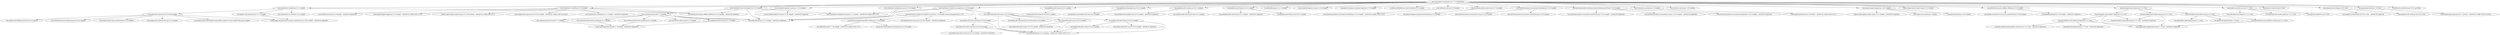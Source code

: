 digraph cryptomator__cryptomator {
	"org.cryptomator:cryptomator:jar:1.17.0-SNAPSHOT" -> "org.cryptomator:cryptolib:jar:2.2.1:compile" ; 
	"org.cryptomator:cryptomator:jar:1.17.0-SNAPSHOT" -> "org.cryptomator:cryptofs:jar:2.9.0:compile" ; 
	"org.cryptomator:cryptomator:jar:1.17.0-SNAPSHOT" -> "org.cryptomator:fuse-nio-adapter:jar:5.0.5:compile" ; 
	"org.cryptomator:cryptomator:jar:1.17.0-SNAPSHOT" -> "org.cryptomator:webdav-nio-adapter:jar:2.0.10:compile" ; 
	"org.cryptomator:cryptomator:jar:1.17.0-SNAPSHOT" -> "org.cryptomator:integrations-api:jar:1.6.0:compile" ; 
	"org.cryptomator:cryptomator:jar:1.17.0-SNAPSHOT" -> "org.openjfx:javafx-base:jar:24.0.1:compile" ; 
	"org.cryptomator:cryptomator:jar:1.17.0-SNAPSHOT" -> "org.openjfx:javafx-graphics:jar:24.0.1:compile" ; 
	"org.cryptomator:cryptomator:jar:1.17.0-SNAPSHOT" -> "org.openjfx:javafx-controls:jar:24.0.1:compile" ; 
	"org.cryptomator:cryptomator:jar:1.17.0-SNAPSHOT" -> "org.openjfx:javafx-fxml:jar:24.0.1:compile" ; 
	"org.cryptomator:cryptomator:jar:1.17.0-SNAPSHOT" -> "org.slf4j:slf4j-api:jar:2.0.17:compile" ; 
	"org.cryptomator:cryptomator:jar:1.17.0-SNAPSHOT" -> "ch.qos.logback:logback-core:jar:1.5.18:compile" ; 
	"org.cryptomator:cryptomator:jar:1.17.0-SNAPSHOT" -> "ch.qos.logback:logback-classic:jar:1.5.18:compile" ; 
	"org.cryptomator:cryptomator:jar:1.17.0-SNAPSHOT" -> "org.apache.commons:commons-lang3:jar:3.17.0:compile" ; 
	"org.cryptomator:cryptomator:jar:1.17.0-SNAPSHOT" -> "io.github.coffeelibs:tiny-oauth2-client:jar:0.8.1:compile" ; 
	"org.cryptomator:cryptomator:jar:1.17.0-SNAPSHOT" -> "com.auth0:java-jwt:jar:4.5.0:compile" ; 
	"org.cryptomator:cryptomator:jar:1.17.0-SNAPSHOT" -> "com.nimbusds:nimbus-jose-jwt:jar:9.37.3:compile" ; 
	"org.cryptomator:cryptomator:jar:1.17.0-SNAPSHOT" -> "com.fasterxml.jackson.core:jackson-databind:jar:2.18.3:compile" ; 
	"org.cryptomator:cryptomator:jar:1.17.0-SNAPSHOT" -> "com.fasterxml.jackson.datatype:jackson-datatype-jsr310:jar:2.18.3:compile" ; 
	"org.cryptomator:cryptomator:jar:1.17.0-SNAPSHOT" -> "com.tobiasdiez:easybind:jar:2.2:compile" ; 
	"org.cryptomator:cryptomator:jar:1.17.0-SNAPSHOT" -> "com.nulab-inc:zxcvbn:jar:1.9.0:compile" ; 
	"org.cryptomator:cryptomator:jar:1.17.0-SNAPSHOT" -> "com.google.dagger:dagger:jar:2.56.1:compile" ; 
	"org.cryptomator:cryptomator:jar:1.17.0-SNAPSHOT" -> "jakarta.inject:jakarta.inject-api:jar:2.0.1:compile" ; 
	"org.cryptomator:cryptomator:jar:1.17.0-SNAPSHOT" -> "com.github.ben-manes.caffeine:caffeine:jar:3.2.0:compile" ; 
	"org.cryptomator:cryptomator:jar:1.17.0-SNAPSHOT" -> "org.junit.jupiter:junit-jupiter:jar:5.12.2:test" ; 
	"org.cryptomator:cryptomator:jar:1.17.0-SNAPSHOT" -> "org.mockito:mockito-core:jar:5.17.0:test" ; 
	"org.cryptomator:cryptomator:jar:1.17.0-SNAPSHOT" -> "org.hamcrest:hamcrest:jar:3.0:test" ; 
	"org.cryptomator:cryptomator:jar:1.17.0-SNAPSHOT" -> "org.openjfx:javafx-swing:jar:24.0.1:test" ; 
	"org.cryptomator:cryptomator:jar:1.17.0-SNAPSHOT" -> "com.google.jimfs:jimfs:jar:1.3.0:test" ; 
	"org.cryptomator:cryptomator:jar:1.17.0-SNAPSHOT" -> "org.jetbrains:annotations:jar:26.0.2:provided" ; 
	"org.cryptomator:cryptolib:jar:2.2.1:compile" -> "org.cryptomator:siv-mode:jar:1.6.1:compile" ; 
	"org.cryptomator:cryptolib:jar:2.2.1:compile" -> "com.google.code.gson:gson:jar:2.12.1:compile" ; 
	"org.cryptomator:cryptolib:jar:2.2.1:compile" -> "com.google.guava:guava:jar:33.4.0-jre:compile" ; 
	"org.cryptomator:cryptolib:jar:2.2.1:compile" -> "(org.slf4j:slf4j-api:jar:2.0.17:compile - omitted for duplicate)" ; 
	"com.google.code.gson:gson:jar:2.12.1:compile" -> "(com.google.errorprone:error_prone_annotations:jar:2.36.0:compile - omitted for duplicate)" ; 
	"com.google.guava:guava:jar:33.4.0-jre:compile" -> "com.google.guava:failureaccess:jar:1.0.2:compile" ; 
	"com.google.guava:guava:jar:33.4.0-jre:compile" -> "com.google.guava:listenablefuture:jar:9999.0-empty-to-avoid-conflict-with-guava:compile" ; 
	"com.google.guava:guava:jar:33.4.0-jre:compile" -> "com.google.code.findbugs:jsr305:jar:3.0.2:compile" ; 
	"com.google.guava:guava:jar:33.4.0-jre:compile" -> "org.checkerframework:checker-qual:jar:3.43.0:compile" ; 
	"com.google.guava:guava:jar:33.4.0-jre:compile" -> "(com.google.errorprone:error_prone_annotations:jar:2.36.0:compile - omitted for duplicate)" ; 
	"com.google.guava:guava:jar:33.4.0-jre:compile" -> "com.google.j2objc:j2objc-annotations:jar:3.0.0:compile" ; 
	"org.cryptomator:cryptofs:jar:2.9.0:compile" -> "(org.cryptomator:cryptolib:jar:2.2.1:compile - omitted for duplicate)" ; 
	"org.cryptomator:cryptofs:jar:2.9.0:compile" -> "(com.auth0:java-jwt:jar:4.5.0:compile - omitted for duplicate)" ; 
	"org.cryptomator:cryptofs:jar:2.9.0:compile" -> "(com.google.dagger:dagger:jar:2.55:compile - omitted for conflict with 2.56.1)" ; 
	"org.cryptomator:cryptofs:jar:2.9.0:compile" -> "(jakarta.inject:jakarta.inject-api:jar:2.0.1.MR:compile - omitted for conflict with 2.0.1)" ; 
	"org.cryptomator:cryptofs:jar:2.9.0:compile" -> "(com.google.guava:guava:jar:33.4.8-jre:compile - omitted for conflict with 33.4.0-jre)" ; 
	"org.cryptomator:cryptofs:jar:2.9.0:compile" -> "(com.github.ben-manes.caffeine:caffeine:jar:3.2.0:compile - omitted for duplicate)" ; 
	"org.cryptomator:cryptofs:jar:2.9.0:compile" -> "(org.slf4j:slf4j-api:jar:2.0.17:compile - omitted for duplicate)" ; 
	"org.cryptomator:fuse-nio-adapter:jar:5.0.5:compile" -> "org.cryptomator:jfuse:jar:0.7.3:compile" ; 
	"org.cryptomator:fuse-nio-adapter:jar:5.0.5:compile" -> "(org.cryptomator:integrations-api:jar:1.5.1:compile - omitted for conflict with 1.6.0)" ; 
	"org.cryptomator:fuse-nio-adapter:jar:5.0.5:compile" -> "(com.github.ben-manes.caffeine:caffeine:jar:3.2.0:compile - omitted for duplicate)" ; 
	"org.cryptomator:fuse-nio-adapter:jar:5.0.5:compile" -> "(org.slf4j:slf4j-api:jar:2.0.17:compile - omitted for duplicate)" ; 
	"org.cryptomator:jfuse:jar:0.7.3:compile" -> "org.cryptomator:jfuse-api:jar:0.7.3:compile" ; 
	"org.cryptomator:jfuse:jar:0.7.3:compile" -> "org.cryptomator:jfuse-linux-aarch64:jar:0.7.3:compile" ; 
	"org.cryptomator:jfuse:jar:0.7.3:compile" -> "org.cryptomator:jfuse-linux-amd64:jar:0.7.3:compile" ; 
	"org.cryptomator:jfuse:jar:0.7.3:compile" -> "org.cryptomator:jfuse-mac:jar:0.7.3:compile" ; 
	"org.cryptomator:jfuse:jar:0.7.3:compile" -> "org.cryptomator:jfuse-win:jar:0.7.3:compile" ; 
	"org.cryptomator:jfuse-linux-aarch64:jar:0.7.3:compile" -> "(org.cryptomator:jfuse-api:jar:0.7.3:compile - omitted for duplicate)" ; 
	"org.cryptomator:jfuse-linux-amd64:jar:0.7.3:compile" -> "(org.cryptomator:jfuse-api:jar:0.7.3:compile - omitted for duplicate)" ; 
	"org.cryptomator:jfuse-mac:jar:0.7.3:compile" -> "(org.cryptomator:jfuse-api:jar:0.7.3:compile - omitted for duplicate)" ; 
	"org.cryptomator:jfuse-win:jar:0.7.3:compile" -> "(org.cryptomator:jfuse-api:jar:0.7.3:compile - omitted for duplicate)" ; 
	"org.cryptomator:webdav-nio-adapter:jar:2.0.10:compile" -> "org.cryptomator:webdav-nio-adapter-servlet:jar:1.2.9:compile (version managed from 1.2.8)" ; 
	"org.cryptomator:webdav-nio-adapter:jar:2.0.10:compile" -> "(org.cryptomator:integrations-api:jar:1.5.1:compile - omitted for conflict with 1.6.0)" ; 
	"org.cryptomator:webdav-nio-adapter:jar:2.0.10:compile" -> "org.eclipse.jetty:jetty-server:jar:10.0.25:compile" ; 
	"org.cryptomator:webdav-nio-adapter:jar:2.0.10:compile" -> "org.eclipse.jetty:jetty-servlet:jar:10.0.25:compile" ; 
	"org.cryptomator:webdav-nio-adapter:jar:2.0.10:compile" -> "(org.slf4j:slf4j-api:jar:2.0.17:compile - omitted for duplicate)" ; 
	"org.cryptomator:webdav-nio-adapter-servlet:jar:1.2.9:compile (version managed from 1.2.8)" -> "org.apache.jackrabbit:jackrabbit-webdav:jar:2.22.0:compile" ; 
	"org.cryptomator:webdav-nio-adapter-servlet:jar:1.2.9:compile (version managed from 1.2.8)" -> "(com.google.guava:guava:jar:33.4.0-jre:compile - omitted for duplicate)" ; 
	"org.cryptomator:webdav-nio-adapter-servlet:jar:1.2.9:compile (version managed from 1.2.8)" -> "(org.slf4j:slf4j-api:jar:2.0.17:compile - omitted for duplicate)" ; 
	"org.apache.jackrabbit:jackrabbit-webdav:jar:2.22.0:compile" -> "(org.slf4j:slf4j-api:jar:1.7.36:compile - omitted for conflict with 2.0.17)" ; 
	"org.apache.jackrabbit:jackrabbit-webdav:jar:2.22.0:compile" -> "org.apache.httpcomponents:httpcore:jar:4.4.16:compile" ; 
	"org.eclipse.jetty:jetty-server:jar:10.0.25:compile" -> "org.eclipse.jetty:jetty-http:jar:10.0.25:compile" ; 
	"org.eclipse.jetty:jetty-server:jar:10.0.25:compile" -> "org.eclipse.jetty:jetty-io:jar:10.0.25:compile" ; 
	"org.eclipse.jetty:jetty-server:jar:10.0.25:compile" -> "org.eclipse.jetty.toolchain:jetty-servlet-api:jar:4.0.6:compile" ; 
	"org.eclipse.jetty:jetty-server:jar:10.0.25:compile" -> "(org.slf4j:slf4j-api:jar:2.0.13:compile - omitted for conflict with 2.0.17)" ; 
	"org.eclipse.jetty:jetty-http:jar:10.0.25:compile" -> "(org.eclipse.jetty:jetty-io:jar:10.0.25:compile - omitted for duplicate)" ; 
	"org.eclipse.jetty:jetty-http:jar:10.0.25:compile" -> "org.eclipse.jetty:jetty-util:jar:10.0.25:compile" ; 
	"org.eclipse.jetty:jetty-http:jar:10.0.25:compile" -> "(org.slf4j:slf4j-api:jar:2.0.13:compile - omitted for conflict with 2.0.17)" ; 
	"org.eclipse.jetty:jetty-util:jar:10.0.25:compile" -> "(org.slf4j:slf4j-api:jar:2.0.13:compile - omitted for conflict with 2.0.17)" ; 
	"org.eclipse.jetty:jetty-io:jar:10.0.25:compile" -> "(org.eclipse.jetty:jetty-util:jar:10.0.25:compile - omitted for duplicate)" ; 
	"org.eclipse.jetty:jetty-io:jar:10.0.25:compile" -> "(org.slf4j:slf4j-api:jar:2.0.13:compile - omitted for conflict with 2.0.17)" ; 
	"org.eclipse.jetty:jetty-servlet:jar:10.0.25:compile" -> "org.eclipse.jetty:jetty-security:jar:10.0.25:compile" ; 
	"org.eclipse.jetty:jetty-servlet:jar:10.0.25:compile" -> "(org.slf4j:slf4j-api:jar:2.0.13:compile - omitted for conflict with 2.0.17)" ; 
	"org.eclipse.jetty:jetty-security:jar:10.0.25:compile" -> "(org.eclipse.jetty:jetty-server:jar:10.0.25:compile - omitted for duplicate)" ; 
	"org.eclipse.jetty:jetty-security:jar:10.0.25:compile" -> "(org.slf4j:slf4j-api:jar:2.0.13:compile - omitted for conflict with 2.0.17)" ; 
	"org.cryptomator:integrations-api:jar:1.6.0:compile" -> "(org.slf4j:slf4j-api:jar:2.0.17:compile - omitted for duplicate)" ; 
	"org.openjfx:javafx-base:jar:24.0.1:compile" -> "org.openjfx:javafx-base:jar:win:24.0.1:compile" ; 
	"org.openjfx:javafx-graphics:jar:24.0.1:compile" -> "org.openjfx:javafx-graphics:jar:win:24.0.1:compile" ; 
	"org.openjfx:javafx-controls:jar:24.0.1:compile" -> "org.openjfx:javafx-controls:jar:win:24.0.1:compile" ; 
	"org.openjfx:javafx-controls:jar:24.0.1:compile" -> "(org.openjfx:javafx-graphics:jar:24.0.1:compile - omitted for duplicate)" ; 
	"org.openjfx:javafx-fxml:jar:24.0.1:compile" -> "org.openjfx:javafx-fxml:jar:win:24.0.1:compile" ; 
	"org.openjfx:javafx-fxml:jar:24.0.1:compile" -> "(org.openjfx:javafx-controls:jar:24.0.1:compile - omitted for duplicate)" ; 
	"ch.qos.logback:logback-classic:jar:1.5.18:compile" -> "(ch.qos.logback:logback-core:jar:1.5.18:compile - omitted for duplicate)" ; 
	"ch.qos.logback:logback-classic:jar:1.5.18:compile" -> "(org.slf4j:slf4j-api:jar:2.0.17:compile - omitted for duplicate)" ; 
	"com.auth0:java-jwt:jar:4.5.0:compile" -> "(com.fasterxml.jackson.core:jackson-databind:jar:2.15.4:compile - omitted for conflict with 2.18.3)" ; 
	"com.nimbusds:nimbus-jose-jwt:jar:9.37.3:compile" -> "com.github.stephenc.jcip:jcip-annotations:jar:1.0-1:compile" ; 
	"com.fasterxml.jackson.core:jackson-databind:jar:2.18.3:compile" -> "com.fasterxml.jackson.core:jackson-annotations:jar:2.18.3:compile" ; 
	"com.fasterxml.jackson.core:jackson-databind:jar:2.18.3:compile" -> "com.fasterxml.jackson.core:jackson-core:jar:2.18.3:compile" ; 
	"com.fasterxml.jackson.datatype:jackson-datatype-jsr310:jar:2.18.3:compile" -> "(com.fasterxml.jackson.core:jackson-annotations:jar:2.18.3:compile - omitted for duplicate)" ; 
	"com.fasterxml.jackson.datatype:jackson-datatype-jsr310:jar:2.18.3:compile" -> "(com.fasterxml.jackson.core:jackson-core:jar:2.18.3:compile - omitted for duplicate)" ; 
	"com.fasterxml.jackson.datatype:jackson-datatype-jsr310:jar:2.18.3:compile" -> "(com.fasterxml.jackson.core:jackson-databind:jar:2.18.3:compile - omitted for duplicate)" ; 
	"com.tobiasdiez:easybind:jar:2.2:compile" -> "(org.openjfx:javafx-base:jar:14:runtime - omitted for conflict with 24.0.1)" ; 
	"com.google.dagger:dagger:jar:2.56.1:compile" -> "(jakarta.inject:jakarta.inject-api:jar:2.0.1:compile - omitted for duplicate)" ; 
	"com.google.dagger:dagger:jar:2.56.1:compile" -> "javax.inject:javax.inject:jar:1:compile" ; 
	"com.google.dagger:dagger:jar:2.56.1:compile" -> "org.jspecify:jspecify:jar:1.0.0:compile" ; 
	"com.github.ben-manes.caffeine:caffeine:jar:3.2.0:compile" -> "(org.jspecify:jspecify:jar:1.0.0:compile - omitted for duplicate)" ; 
	"com.github.ben-manes.caffeine:caffeine:jar:3.2.0:compile" -> "com.google.errorprone:error_prone_annotations:jar:2.36.0:compile" ; 
	"org.junit.jupiter:junit-jupiter:jar:5.12.2:test" -> "org.junit.jupiter:junit-jupiter-api:jar:5.12.2:test" ; 
	"org.junit.jupiter:junit-jupiter:jar:5.12.2:test" -> "org.junit.jupiter:junit-jupiter-params:jar:5.12.2:test" ; 
	"org.junit.jupiter:junit-jupiter:jar:5.12.2:test" -> "org.junit.jupiter:junit-jupiter-engine:jar:5.12.2:test" ; 
	"org.junit.jupiter:junit-jupiter-api:jar:5.12.2:test" -> "org.opentest4j:opentest4j:jar:1.3.0:test" ; 
	"org.junit.jupiter:junit-jupiter-api:jar:5.12.2:test" -> "org.junit.platform:junit-platform-commons:jar:1.12.2:test" ; 
	"org.junit.jupiter:junit-jupiter-api:jar:5.12.2:test" -> "org.apiguardian:apiguardian-api:jar:1.1.2:test" ; 
	"org.junit.platform:junit-platform-commons:jar:1.12.2:test" -> "(org.apiguardian:apiguardian-api:jar:1.1.2:test - omitted for duplicate)" ; 
	"org.junit.jupiter:junit-jupiter-params:jar:5.12.2:test" -> "(org.junit.jupiter:junit-jupiter-api:jar:5.12.2:test - omitted for duplicate)" ; 
	"org.junit.jupiter:junit-jupiter-params:jar:5.12.2:test" -> "(org.apiguardian:apiguardian-api:jar:1.1.2:test - omitted for duplicate)" ; 
	"org.junit.jupiter:junit-jupiter-engine:jar:5.12.2:test" -> "org.junit.platform:junit-platform-engine:jar:1.12.2:test" ; 
	"org.junit.jupiter:junit-jupiter-engine:jar:5.12.2:test" -> "(org.junit.jupiter:junit-jupiter-api:jar:5.12.2:test - omitted for duplicate)" ; 
	"org.junit.jupiter:junit-jupiter-engine:jar:5.12.2:test" -> "(org.apiguardian:apiguardian-api:jar:1.1.2:test - omitted for duplicate)" ; 
	"org.junit.platform:junit-platform-engine:jar:1.12.2:test" -> "(org.opentest4j:opentest4j:jar:1.3.0:test - omitted for duplicate)" ; 
	"org.junit.platform:junit-platform-engine:jar:1.12.2:test" -> "(org.junit.platform:junit-platform-commons:jar:1.12.2:test - omitted for duplicate)" ; 
	"org.junit.platform:junit-platform-engine:jar:1.12.2:test" -> "(org.apiguardian:apiguardian-api:jar:1.1.2:test - omitted for duplicate)" ; 
	"org.mockito:mockito-core:jar:5.17.0:test" -> "net.bytebuddy:byte-buddy:jar:1.15.11:test" ; 
	"org.mockito:mockito-core:jar:5.17.0:test" -> "net.bytebuddy:byte-buddy-agent:jar:1.15.11:test" ; 
	"org.mockito:mockito-core:jar:5.17.0:test" -> "org.objenesis:objenesis:jar:3.3:test" ; 
	"org.openjfx:javafx-swing:jar:24.0.1:test" -> "org.openjfx:javafx-swing:jar:win:24.0.1:test" ; 
	"org.openjfx:javafx-swing:jar:24.0.1:test" -> "(org.openjfx:javafx-graphics:jar:24.0.1:test - omitted for duplicate)" ; 
	"com.google.jimfs:jimfs:jar:1.3.0:test" -> "(com.google.guava:guava:jar:32.1.1-jre:test - omitted for conflict with 33.4.0-jre)" ; 
}
